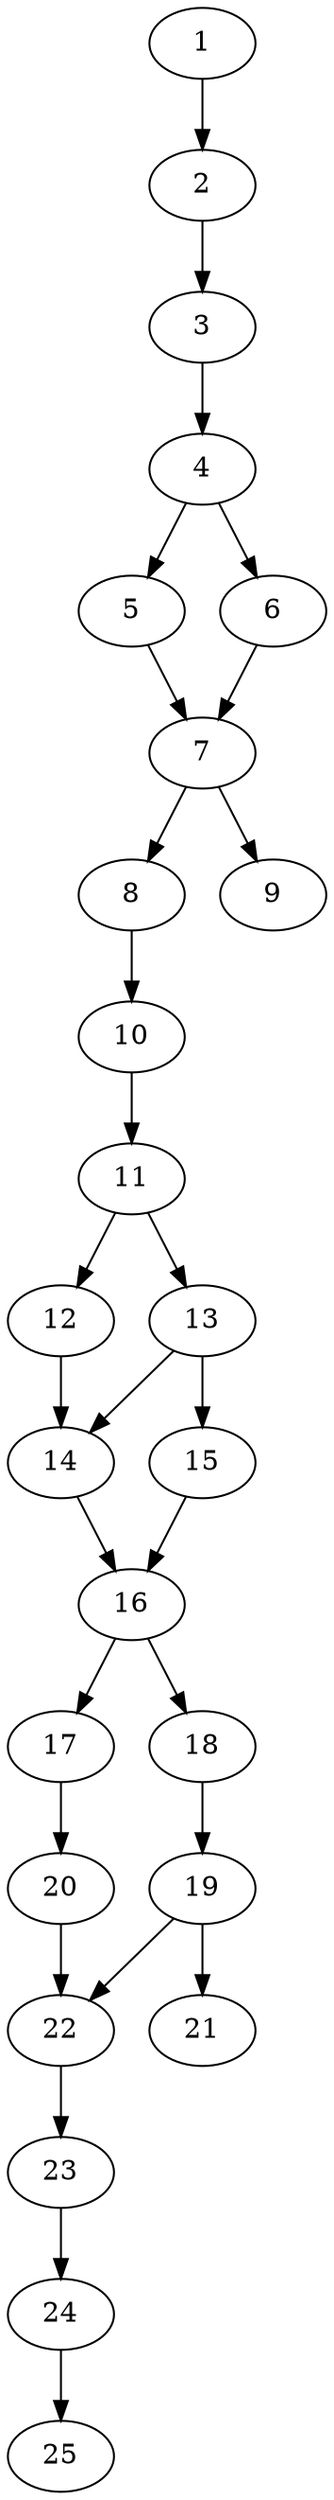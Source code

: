 // DAG automatically generated by daggen at Thu Oct  3 14:00:40 2019
// ./daggen --dot -n 25 --ccr 0.4 --fat 0.3 --regular 0.9 --density 0.6 --mindata 5242880 --maxdata 52428800 
digraph G {
  1 [size="14123520", alpha="0.10", expect_size="5649408"] 
  1 -> 2 [size ="5649408"]
  2 [size="20784640", alpha="0.17", expect_size="8313856"] 
  2 -> 3 [size ="8313856"]
  3 [size="19901440", alpha="0.14", expect_size="7960576"] 
  3 -> 4 [size ="7960576"]
  4 [size="121280000", alpha="0.10", expect_size="48512000"] 
  4 -> 5 [size ="48512000"]
  4 -> 6 [size ="48512000"]
  5 [size="86069760", alpha="0.15", expect_size="34427904"] 
  5 -> 7 [size ="34427904"]
  6 [size="112998400", alpha="0.15", expect_size="45199360"] 
  6 -> 7 [size ="45199360"]
  7 [size="125401600", alpha="0.19", expect_size="50160640"] 
  7 -> 8 [size ="50160640"]
  7 -> 9 [size ="50160640"]
  8 [size="35061760", alpha="0.11", expect_size="14024704"] 
  8 -> 10 [size ="14024704"]
  9 [size="80680960", alpha="0.08", expect_size="32272384"] 
  10 [size="37240320", alpha="0.18", expect_size="14896128"] 
  10 -> 11 [size ="14896128"]
  11 [size="124695040", alpha="0.10", expect_size="49878016"] 
  11 -> 12 [size ="49878016"]
  11 -> 13 [size ="49878016"]
  12 [size="63680000", alpha="0.04", expect_size="25472000"] 
  12 -> 14 [size ="25472000"]
  13 [size="47380480", alpha="0.09", expect_size="18952192"] 
  13 -> 14 [size ="18952192"]
  13 -> 15 [size ="18952192"]
  14 [size="14333440", alpha="0.10", expect_size="5733376"] 
  14 -> 16 [size ="5733376"]
  15 [size="73922560", alpha="0.14", expect_size="29569024"] 
  15 -> 16 [size ="29569024"]
  16 [size="46274560", alpha="0.03", expect_size="18509824"] 
  16 -> 17 [size ="18509824"]
  16 -> 18 [size ="18509824"]
  17 [size="14873600", alpha="0.02", expect_size="5949440"] 
  17 -> 20 [size ="5949440"]
  18 [size="125493760", alpha="0.15", expect_size="50197504"] 
  18 -> 19 [size ="50197504"]
  19 [size="70417920", alpha="0.07", expect_size="28167168"] 
  19 -> 21 [size ="28167168"]
  19 -> 22 [size ="28167168"]
  20 [size="118758400", alpha="0.05", expect_size="47503360"] 
  20 -> 22 [size ="47503360"]
  21 [size="104256000", alpha="0.04", expect_size="41702400"] 
  22 [size="45114880", alpha="0.04", expect_size="18045952"] 
  22 -> 23 [size ="18045952"]
  23 [size="70842880", alpha="0.05", expect_size="28337152"] 
  23 -> 24 [size ="28337152"]
  24 [size="126668800", alpha="0.04", expect_size="50667520"] 
  24 -> 25 [size ="50667520"]
  25 [size="67950080", alpha="0.16", expect_size="27180032"] 
}
